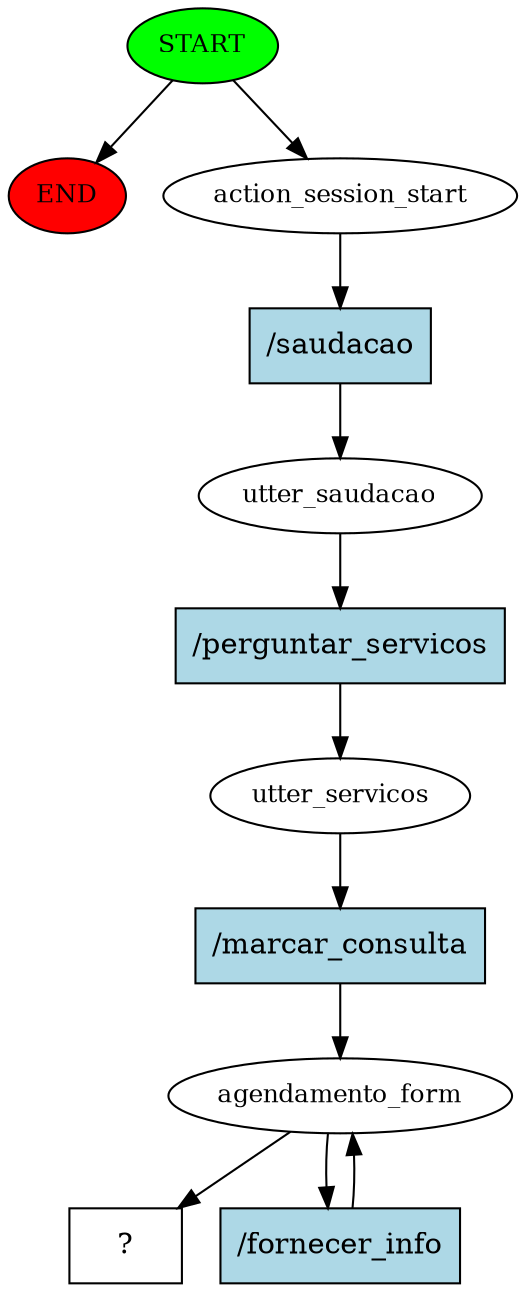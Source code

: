 digraph  {
0 [class="start active", fillcolor=green, fontsize=12, label=START, style=filled];
"-1" [class=end, fillcolor=red, fontsize=12, label=END, style=filled];
1 [class=active, fontsize=12, label=action_session_start];
2 [class=active, fontsize=12, label=utter_saudacao];
3 [class=active, fontsize=12, label=utter_servicos];
4 [class=active, fontsize=12, label=agendamento_form];
8 [class="intent dashed active", label="  ?  ", shape=rect];
9 [class="intent active", fillcolor=lightblue, label="/saudacao", shape=rect, style=filled];
10 [class="intent active", fillcolor=lightblue, label="/perguntar_servicos", shape=rect, style=filled];
11 [class="intent active", fillcolor=lightblue, label="/marcar_consulta", shape=rect, style=filled];
12 [class="intent active", fillcolor=lightblue, label="/fornecer_info", shape=rect, style=filled];
0 -> "-1"  [class="", key=NONE, label=""];
0 -> 1  [class=active, key=NONE, label=""];
1 -> 9  [class=active, key=0];
2 -> 10  [class=active, key=0];
3 -> 11  [class=active, key=0];
4 -> 8  [class=active, key=NONE, label=""];
4 -> 12  [class=active, key=0];
9 -> 2  [class=active, key=0];
10 -> 3  [class=active, key=0];
11 -> 4  [class=active, key=0];
12 -> 4  [class=active, key=0];
}
